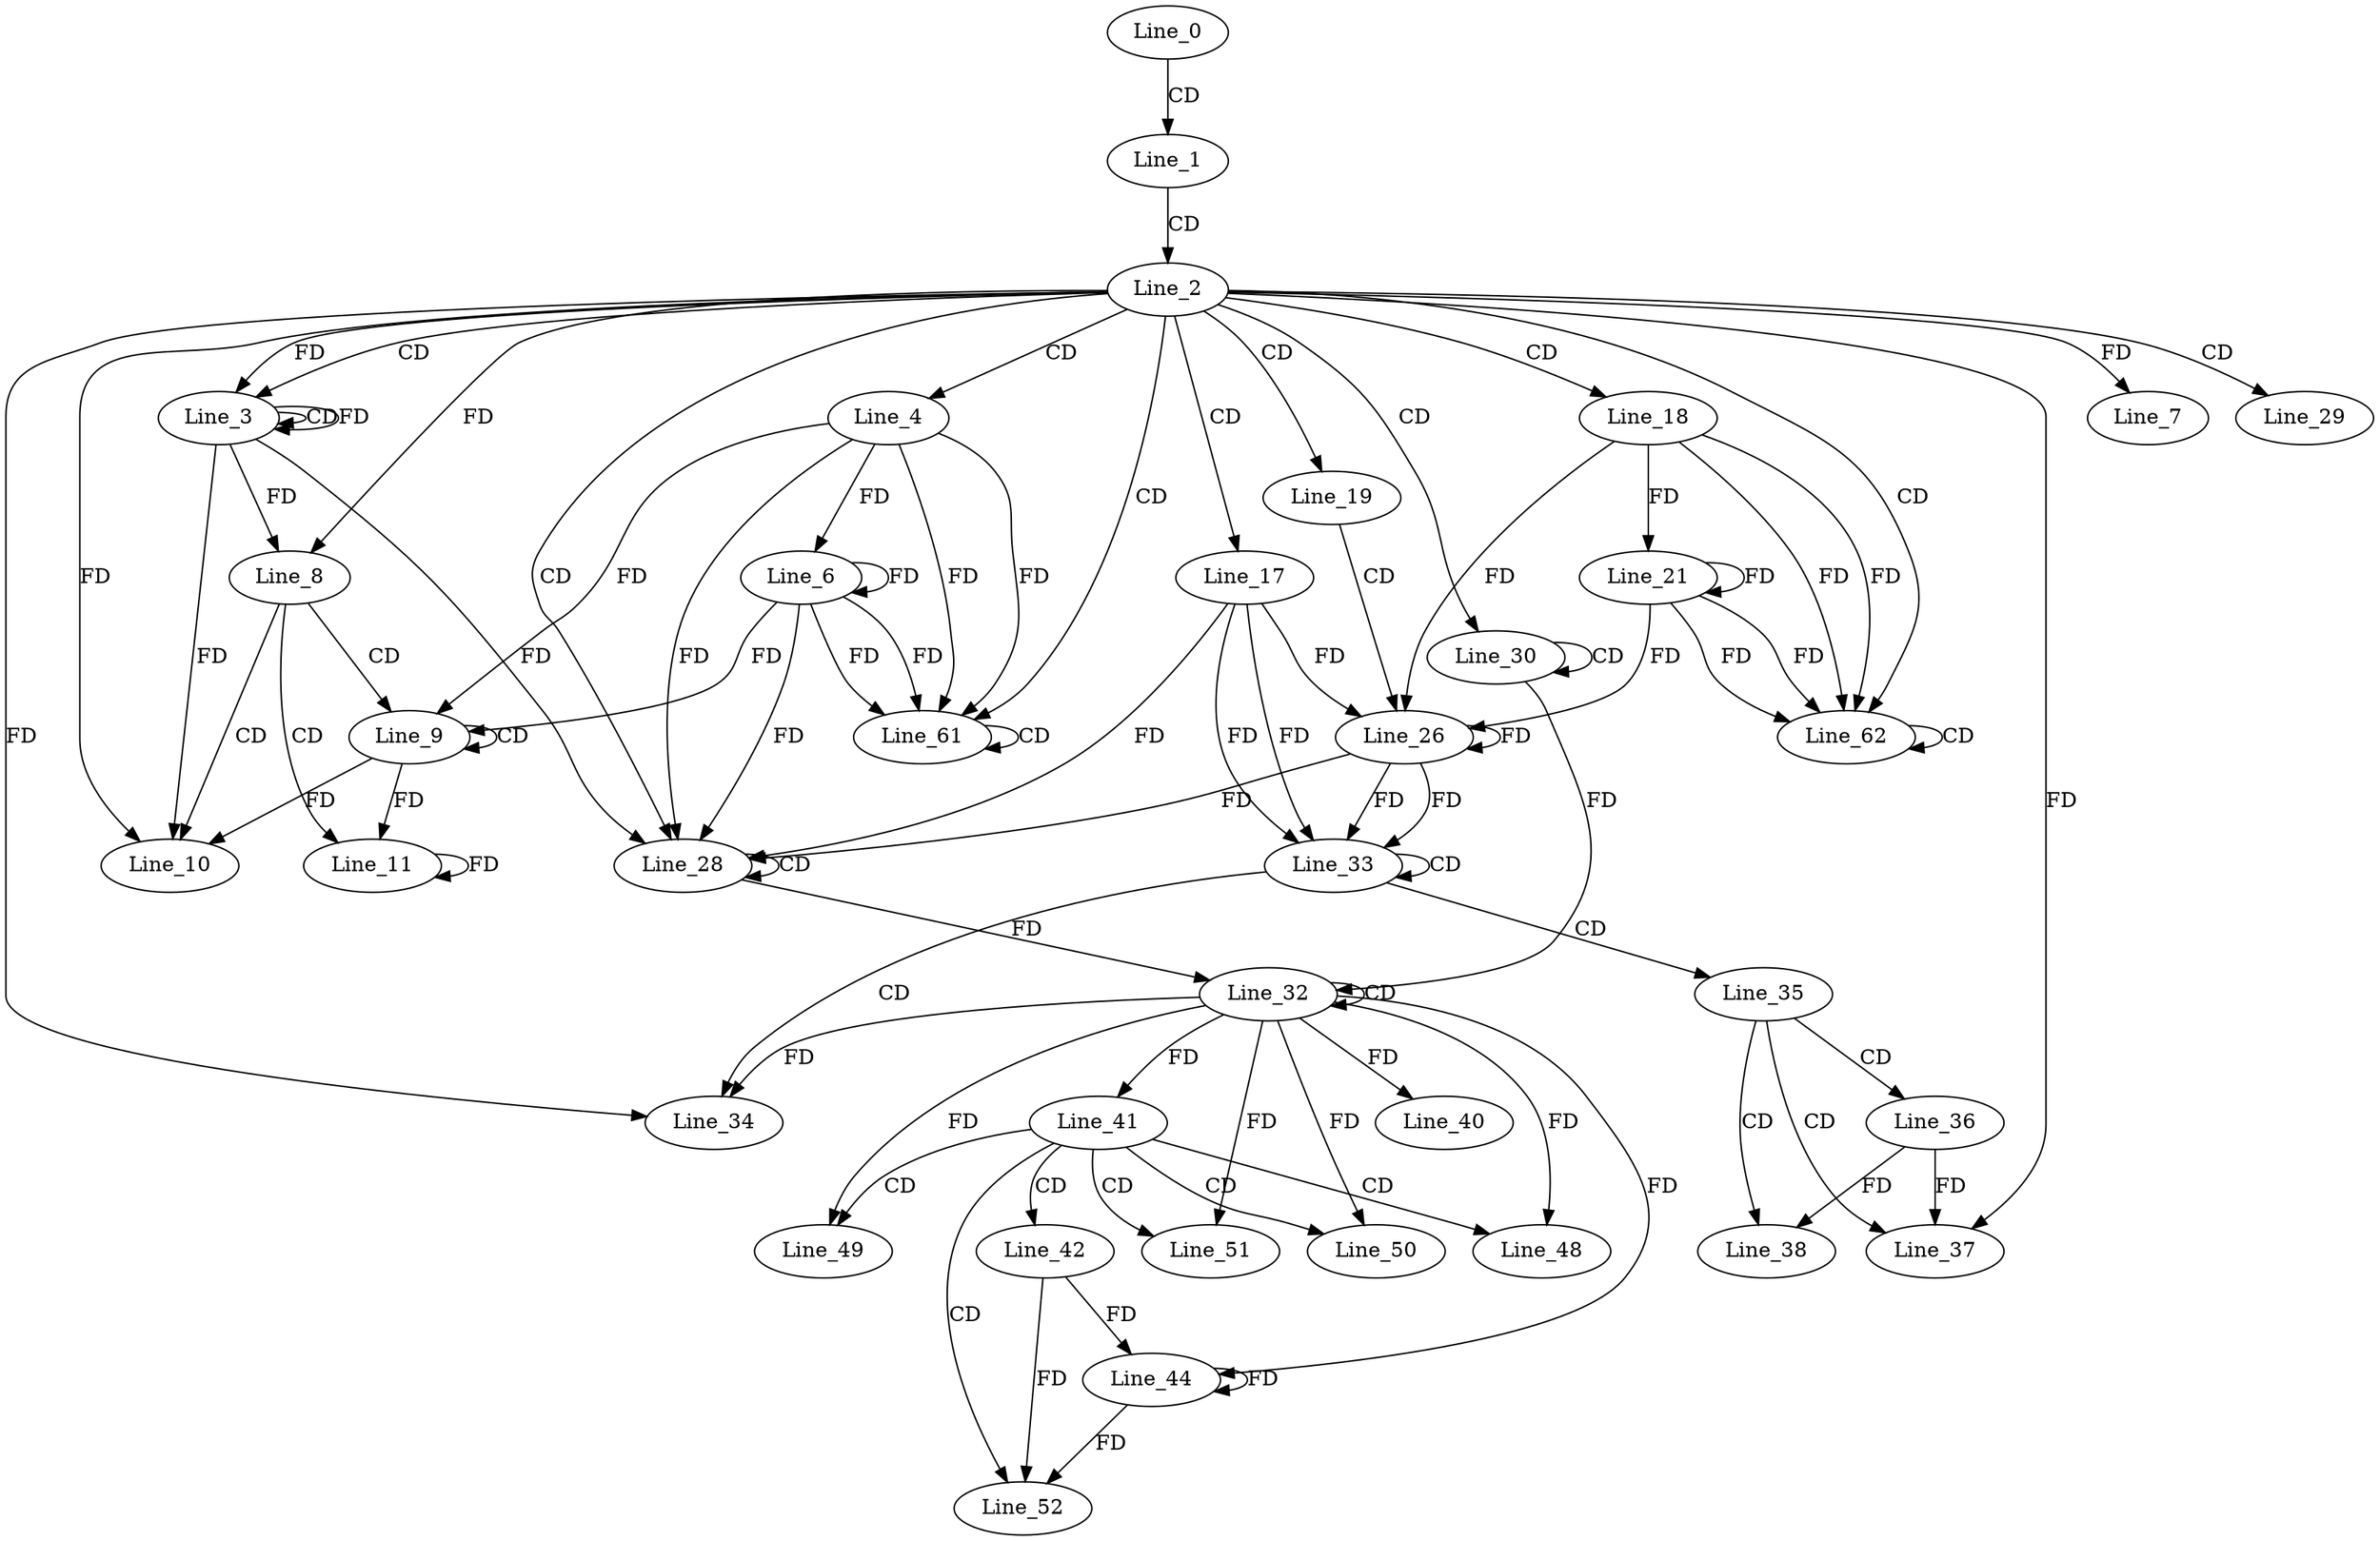 digraph G {
  Line_0;
  Line_1;
  Line_2;
  Line_3;
  Line_3;
  Line_4;
  Line_6;
  Line_6;
  Line_7;
  Line_8;
  Line_8;
  Line_9;
  Line_9;
  Line_9;
  Line_10;
  Line_10;
  Line_10;
  Line_11;
  Line_17;
  Line_18;
  Line_19;
  Line_21;
  Line_21;
  Line_26;
  Line_26;
  Line_28;
  Line_28;
  Line_28;
  Line_29;
  Line_30;
  Line_30;
  Line_32;
  Line_32;
  Line_33;
  Line_33;
  Line_34;
  Line_34;
  Line_35;
  Line_36;
  Line_37;
  Line_38;
  Line_40;
  Line_41;
  Line_42;
  Line_44;
  Line_44;
  Line_48;
  Line_48;
  Line_49;
  Line_49;
  Line_50;
  Line_50;
  Line_51;
  Line_52;
  Line_61;
  Line_61;
  Line_62;
  Line_62;
  Line_0 -> Line_1 [ label="CD" ];
  Line_1 -> Line_2 [ label="CD" ];
  Line_2 -> Line_3 [ label="CD" ];
  Line_3 -> Line_3 [ label="CD" ];
  Line_2 -> Line_3 [ label="FD" ];
  Line_3 -> Line_3 [ label="FD" ];
  Line_2 -> Line_4 [ label="CD" ];
  Line_4 -> Line_6 [ label="FD" ];
  Line_6 -> Line_6 [ label="FD" ];
  Line_2 -> Line_7 [ label="FD" ];
  Line_2 -> Line_8 [ label="FD" ];
  Line_3 -> Line_8 [ label="FD" ];
  Line_8 -> Line_9 [ label="CD" ];
  Line_9 -> Line_9 [ label="CD" ];
  Line_4 -> Line_9 [ label="FD" ];
  Line_6 -> Line_9 [ label="FD" ];
  Line_8 -> Line_10 [ label="CD" ];
  Line_2 -> Line_10 [ label="FD" ];
  Line_3 -> Line_10 [ label="FD" ];
  Line_9 -> Line_10 [ label="FD" ];
  Line_8 -> Line_11 [ label="CD" ];
  Line_9 -> Line_11 [ label="FD" ];
  Line_11 -> Line_11 [ label="FD" ];
  Line_2 -> Line_17 [ label="CD" ];
  Line_2 -> Line_18 [ label="CD" ];
  Line_2 -> Line_19 [ label="CD" ];
  Line_18 -> Line_21 [ label="FD" ];
  Line_21 -> Line_21 [ label="FD" ];
  Line_19 -> Line_26 [ label="CD" ];
  Line_17 -> Line_26 [ label="FD" ];
  Line_26 -> Line_26 [ label="FD" ];
  Line_18 -> Line_26 [ label="FD" ];
  Line_21 -> Line_26 [ label="FD" ];
  Line_2 -> Line_28 [ label="CD" ];
  Line_28 -> Line_28 [ label="CD" ];
  Line_17 -> Line_28 [ label="FD" ];
  Line_26 -> Line_28 [ label="FD" ];
  Line_3 -> Line_28 [ label="FD" ];
  Line_4 -> Line_28 [ label="FD" ];
  Line_6 -> Line_28 [ label="FD" ];
  Line_2 -> Line_29 [ label="CD" ];
  Line_2 -> Line_30 [ label="CD" ];
  Line_30 -> Line_30 [ label="CD" ];
  Line_32 -> Line_32 [ label="CD" ];
  Line_30 -> Line_32 [ label="FD" ];
  Line_28 -> Line_32 [ label="FD" ];
  Line_17 -> Line_33 [ label="FD" ];
  Line_26 -> Line_33 [ label="FD" ];
  Line_33 -> Line_33 [ label="CD" ];
  Line_17 -> Line_33 [ label="FD" ];
  Line_26 -> Line_33 [ label="FD" ];
  Line_33 -> Line_34 [ label="CD" ];
  Line_2 -> Line_34 [ label="FD" ];
  Line_32 -> Line_34 [ label="FD" ];
  Line_33 -> Line_35 [ label="CD" ];
  Line_35 -> Line_36 [ label="CD" ];
  Line_35 -> Line_37 [ label="CD" ];
  Line_36 -> Line_37 [ label="FD" ];
  Line_2 -> Line_37 [ label="FD" ];
  Line_35 -> Line_38 [ label="CD" ];
  Line_36 -> Line_38 [ label="FD" ];
  Line_32 -> Line_40 [ label="FD" ];
  Line_32 -> Line_41 [ label="FD" ];
  Line_41 -> Line_42 [ label="CD" ];
  Line_42 -> Line_44 [ label="FD" ];
  Line_44 -> Line_44 [ label="FD" ];
  Line_32 -> Line_44 [ label="FD" ];
  Line_41 -> Line_48 [ label="CD" ];
  Line_32 -> Line_48 [ label="FD" ];
  Line_41 -> Line_49 [ label="CD" ];
  Line_32 -> Line_49 [ label="FD" ];
  Line_41 -> Line_50 [ label="CD" ];
  Line_32 -> Line_50 [ label="FD" ];
  Line_41 -> Line_51 [ label="CD" ];
  Line_32 -> Line_51 [ label="FD" ];
  Line_41 -> Line_52 [ label="CD" ];
  Line_42 -> Line_52 [ label="FD" ];
  Line_44 -> Line_52 [ label="FD" ];
  Line_2 -> Line_61 [ label="CD" ];
  Line_4 -> Line_61 [ label="FD" ];
  Line_6 -> Line_61 [ label="FD" ];
  Line_61 -> Line_61 [ label="CD" ];
  Line_4 -> Line_61 [ label="FD" ];
  Line_6 -> Line_61 [ label="FD" ];
  Line_2 -> Line_62 [ label="CD" ];
  Line_18 -> Line_62 [ label="FD" ];
  Line_21 -> Line_62 [ label="FD" ];
  Line_62 -> Line_62 [ label="CD" ];
  Line_18 -> Line_62 [ label="FD" ];
  Line_21 -> Line_62 [ label="FD" ];
}
